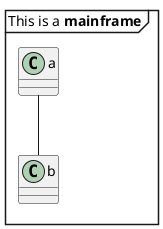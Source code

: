 {
  "sha1": "s4or3cqjmqova1hccx2ytfbczqyzknb",
  "insertion": {
    "when": "2024-06-04T17:28:44.664Z",
    "url": "https://forum.plantuml.net/16588/style-allow-all-style-for-mainframe",
    "user": "plantuml@gmail.com"
  }
}
@startuml
mainframe This is a **mainframe**

a -- b
@enduml

